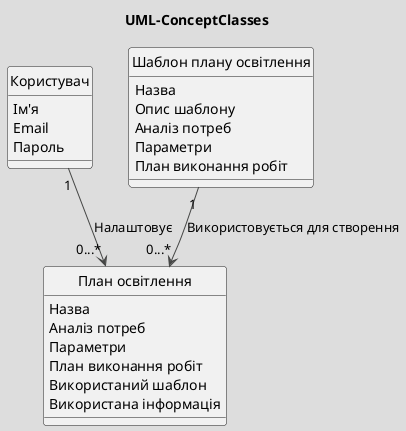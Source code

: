 @startuml
!theme toy
hide circle
title UML-ConceptClasses

Class Користувач{
    Ім'я
    Email
    Пароль
}

Class "План освітлення"{
    Назва
    Аналіз потреб
    Параметри
    План виконання робіт
    Використаний шаблон
    Використана інформація
}

Class "Шаблон плану освітлення"{
    Назва
    Опис шаблону
    Аналіз потреб
    Параметри
    План виконання робіт
}

Користувач"1" --> "0...*""План освітлення": Налаштовує

"Шаблон плану освітлення""1" --> "0...*""План освітлення": "Використовується для створення"

@enduml
